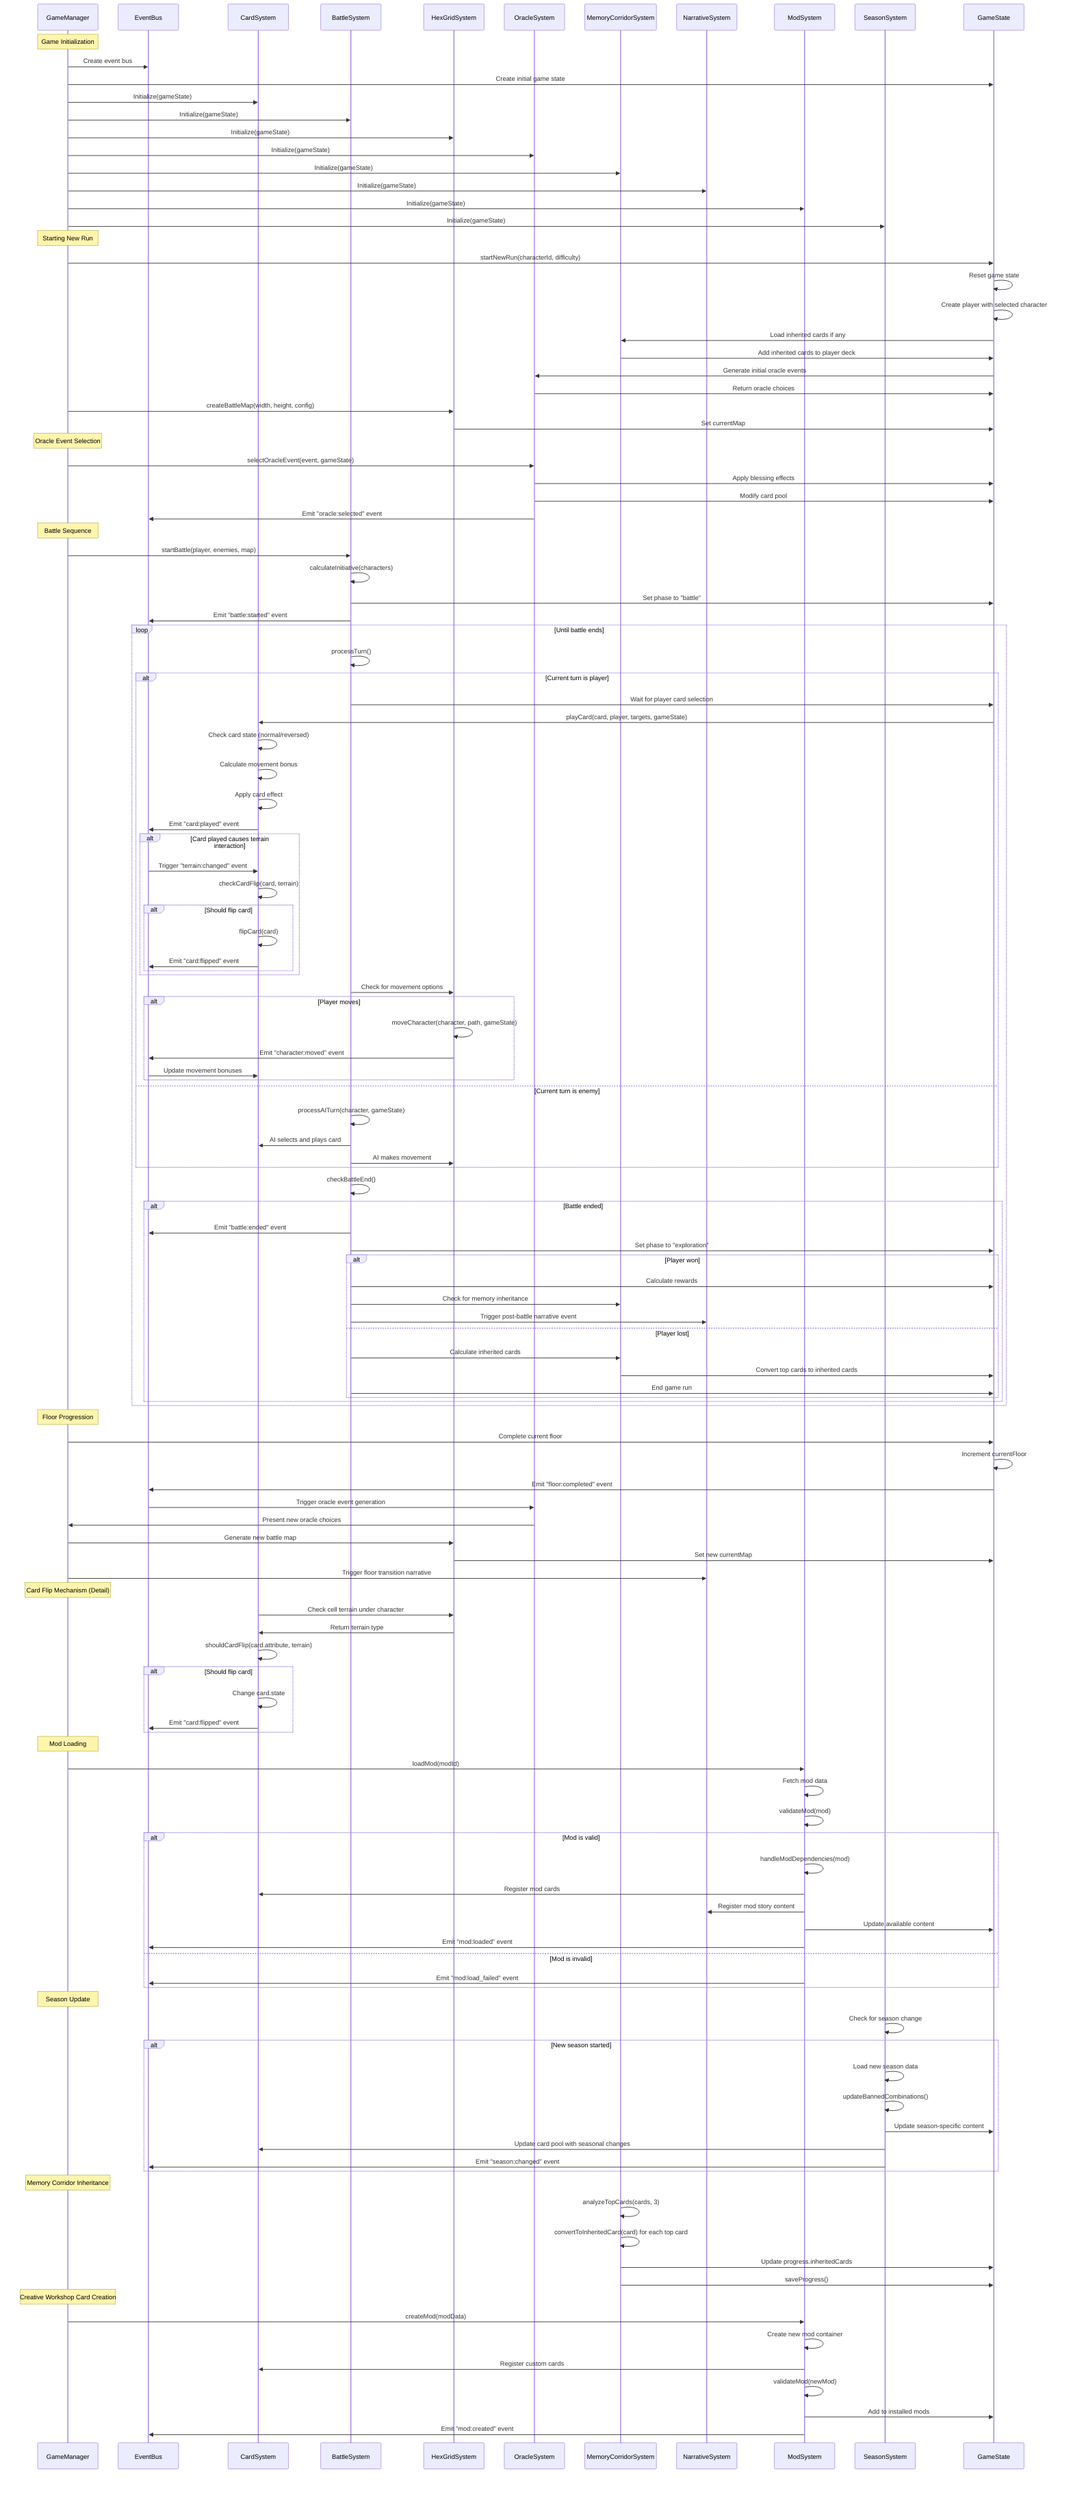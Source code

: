 sequenceDiagram
    participant GM as GameManager
    participant EB as EventBus
    participant CS as CardSystem
    participant BS as BattleSystem
    participant HGS as HexGridSystem
    participant OS as OracleSystem
    participant MCS as MemoryCorridorSystem
    participant NS as NarrativeSystem
    participant MS as ModSystem
    participant SS as SeasonSystem
    participant GS as GameState
    
    %% Game Initialization
    Note over GM: Game Initialization
    GM->>EB: Create event bus
    GM->>GS: Create initial game state
    GM->>CS: Initialize(gameState)
    GM->>BS: Initialize(gameState)
    GM->>HGS: Initialize(gameState)
    GM->>OS: Initialize(gameState)
    GM->>MCS: Initialize(gameState)
    GM->>NS: Initialize(gameState)
    GM->>MS: Initialize(gameState)
    GM->>SS: Initialize(gameState)
    
    %% Starting New Run
    Note over GM: Starting New Run
    GM->>GS: startNewRun(characterId, difficulty)
    GS->>GS: Reset game state
    GS->>GS: Create player with selected character
    GS->>MCS: Load inherited cards if any
    MCS->>GS: Add inherited cards to player deck
    GS->>OS: Generate initial oracle events
    OS->>GS: Return oracle choices
    GM->>HGS: createBattleMap(width, height, config)
    HGS->>GS: Set currentMap
    
    %% Oracle Event Selection
    Note over GM: Oracle Event Selection
    GM->>OS: selectOracleEvent(event, gameState)
    OS->>GS: Apply blessing effects
    OS->>GS: Modify card pool
    OS->>EB: Emit "oracle:selected" event
    
    %% Battle Sequence
    Note over GM: Battle Sequence
    GM->>BS: startBattle(player, enemies, map)
    BS->>BS: calculateInitiative(characters)
    BS->>GS: Set phase to "battle"
    BS->>EB: Emit "battle:started" event
    
    loop Until battle ends
        BS->>BS: processTurn()
        alt Current turn is player
            BS->>GS: Wait for player card selection
            GS->>CS: playCard(card, player, targets, gameState)
            CS->>CS: Check card state (normal/reversed)
            CS->>CS: Calculate movement bonus
            CS->>CS: Apply card effect
            CS->>EB: Emit "card:played" event
            
            alt Card played causes terrain interaction
                EB->>CS: Trigger "terrain:changed" event
                CS->>CS: checkCardFlip(card, terrain)
                alt Should flip card
                    CS->>CS: flipCard(card)
                    CS->>EB: Emit "card:flipped" event
                end
            end
            
            BS->>HGS: Check for movement options
            alt Player moves
                HGS->>HGS: moveCharacter(character, path, gameState)
                HGS->>EB: Emit "character:moved" event
                EB->>CS: Update movement bonuses
            end
        else Current turn is enemy
            BS->>BS: processAITurn(character, gameState)
            BS->>CS: AI selects and plays card
            BS->>HGS: AI makes movement
        end
        
        BS->>BS: checkBattleEnd()
        alt Battle ended
            BS->>EB: Emit "battle:ended" event
            BS->>GS: Set phase to "exploration"
            alt Player won
                BS->>GS: Calculate rewards
                BS->>MCS: Check for memory inheritance
                BS->>NS: Trigger post-battle narrative event
            else Player lost
                BS->>MCS: Calculate inherited cards
                MCS->>GS: Convert top cards to inherited cards
                BS->>GS: End game run
            end
        end
    end
    
    %% Floor Progression
    Note over GM: Floor Progression
    GM->>GS: Complete current floor
    GS->>GS: Increment currentFloor
    GS->>EB: Emit "floor:completed" event
    EB->>OS: Trigger oracle event generation
    OS->>GM: Present new oracle choices
    GM->>HGS: Generate new battle map
    HGS->>GS: Set new currentMap
    GM->>NS: Trigger floor transition narrative
    
    %% Card Flip Mechanism
    Note over GM: Card Flip Mechanism (Detail)
    CS->>HGS: Check cell terrain under character
    HGS->>CS: Return terrain type
    CS->>CS: shouldCardFlip(card.attribute, terrain)
    alt Should flip card
        CS->>CS: Change card.state
        CS->>EB: Emit "card:flipped" event
    end
    
    %% Mod Loading
    Note over GM: Mod Loading
    GM->>MS: loadMod(modId)
    MS->>MS: Fetch mod data
    MS->>MS: validateMod(mod)
    alt Mod is valid
        MS->>MS: handleModDependencies(mod)
        MS->>CS: Register mod cards
        MS->>NS: Register mod story content
        MS->>GS: Update available content
        MS->>EB: Emit "mod:loaded" event
    else Mod is invalid
        MS->>EB: Emit "mod:load_failed" event
    end
    
    %% Season Update
    Note over GM: Season Update
    SS->>SS: Check for season change
    alt New season started
        SS->>SS: Load new season data
        SS->>SS: updateBannedCombinations()
        SS->>GS: Update season-specific content
        SS->>CS: Update card pool with seasonal changes
        SS->>EB: Emit "season:changed" event
    end
    
    %% Memory Corridor Inheritance
    Note over GM: Memory Corridor Inheritance
    MCS->>MCS: analyzeTopCards(cards, 3)
    MCS->>MCS: convertToInheritedCard(card) for each top card
    MCS->>GS: Update progress.inheritedCards
    MCS->>GS: saveProgress()
    
    %% Creative Workshop Card Creation
    Note over GM: Creative Workshop Card Creation
    GM->>MS: createMod(modData)
    MS->>MS: Create new mod container
    MS->>CS: Register custom cards
    MS->>MS: validateMod(newMod)
    MS->>GS: Add to installed mods
    MS->>EB: Emit "mod:created" event